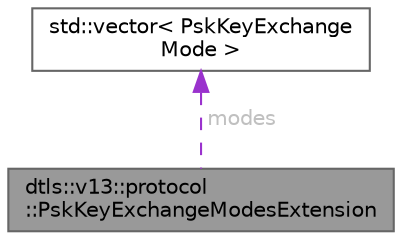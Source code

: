 digraph "dtls::v13::protocol::PskKeyExchangeModesExtension"
{
 // LATEX_PDF_SIZE
  bgcolor="transparent";
  edge [fontname=Helvetica,fontsize=10,labelfontname=Helvetica,labelfontsize=10];
  node [fontname=Helvetica,fontsize=10,shape=box,height=0.2,width=0.4];
  Node1 [id="Node000001",label="dtls::v13::protocol\l::PskKeyExchangeModesExtension",height=0.2,width=0.4,color="gray40", fillcolor="grey60", style="filled", fontcolor="black",tooltip=" "];
  Node2 -> Node1 [id="edge1_Node000001_Node000002",dir="back",color="darkorchid3",style="dashed",tooltip=" ",label=" modes",fontcolor="grey" ];
  Node2 [id="Node000002",label="std::vector\< PskKeyExchange\lMode \>",height=0.2,width=0.4,color="gray40", fillcolor="white", style="filled",tooltip=" "];
}
